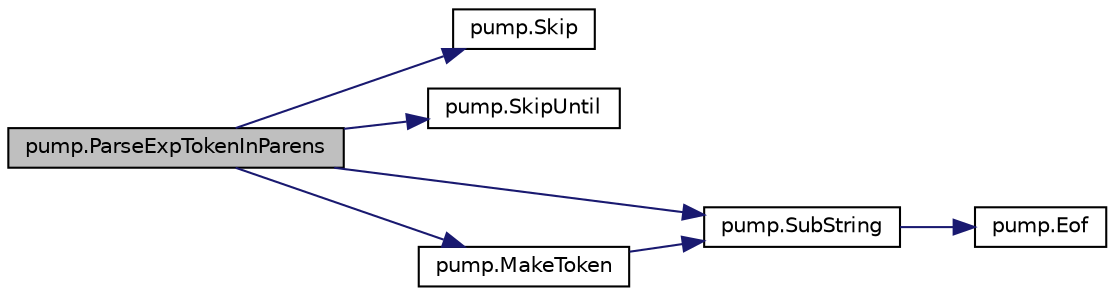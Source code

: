digraph "pump.ParseExpTokenInParens"
{
  edge [fontname="Helvetica",fontsize="10",labelfontname="Helvetica",labelfontsize="10"];
  node [fontname="Helvetica",fontsize="10",shape=record];
  rankdir="LR";
  Node205 [label="pump.ParseExpTokenInParens",height=0.2,width=0.4,color="black", fillcolor="grey75", style="filled", fontcolor="black"];
  Node205 -> Node206 [color="midnightblue",fontsize="10",style="solid",fontname="Helvetica"];
  Node206 [label="pump.Skip",height=0.2,width=0.4,color="black", fillcolor="white", style="filled",URL="$df/d92/namespacepump.html#a869bd8932d9ee97f3a0e789abd05d590"];
  Node205 -> Node207 [color="midnightblue",fontsize="10",style="solid",fontname="Helvetica"];
  Node207 [label="pump.SkipUntil",height=0.2,width=0.4,color="black", fillcolor="white", style="filled",URL="$df/d92/namespacepump.html#a8935d04d89047866b07c59845e2d7d29"];
  Node205 -> Node208 [color="midnightblue",fontsize="10",style="solid",fontname="Helvetica"];
  Node208 [label="pump.SubString",height=0.2,width=0.4,color="black", fillcolor="white", style="filled",URL="$df/d92/namespacepump.html#a859edb180cfc24c24fabcfb4f2bedf9e"];
  Node208 -> Node209 [color="midnightblue",fontsize="10",style="solid",fontname="Helvetica"];
  Node209 [label="pump.Eof",height=0.2,width=0.4,color="black", fillcolor="white", style="filled",URL="$df/d92/namespacepump.html#a38844b22bd5a51c098b07c2c36c5c5b3"];
  Node205 -> Node210 [color="midnightblue",fontsize="10",style="solid",fontname="Helvetica"];
  Node210 [label="pump.MakeToken",height=0.2,width=0.4,color="black", fillcolor="white", style="filled",URL="$df/d92/namespacepump.html#af96d60dc97b160f3a18e63857aabeef7"];
  Node210 -> Node208 [color="midnightblue",fontsize="10",style="solid",fontname="Helvetica"];
}
